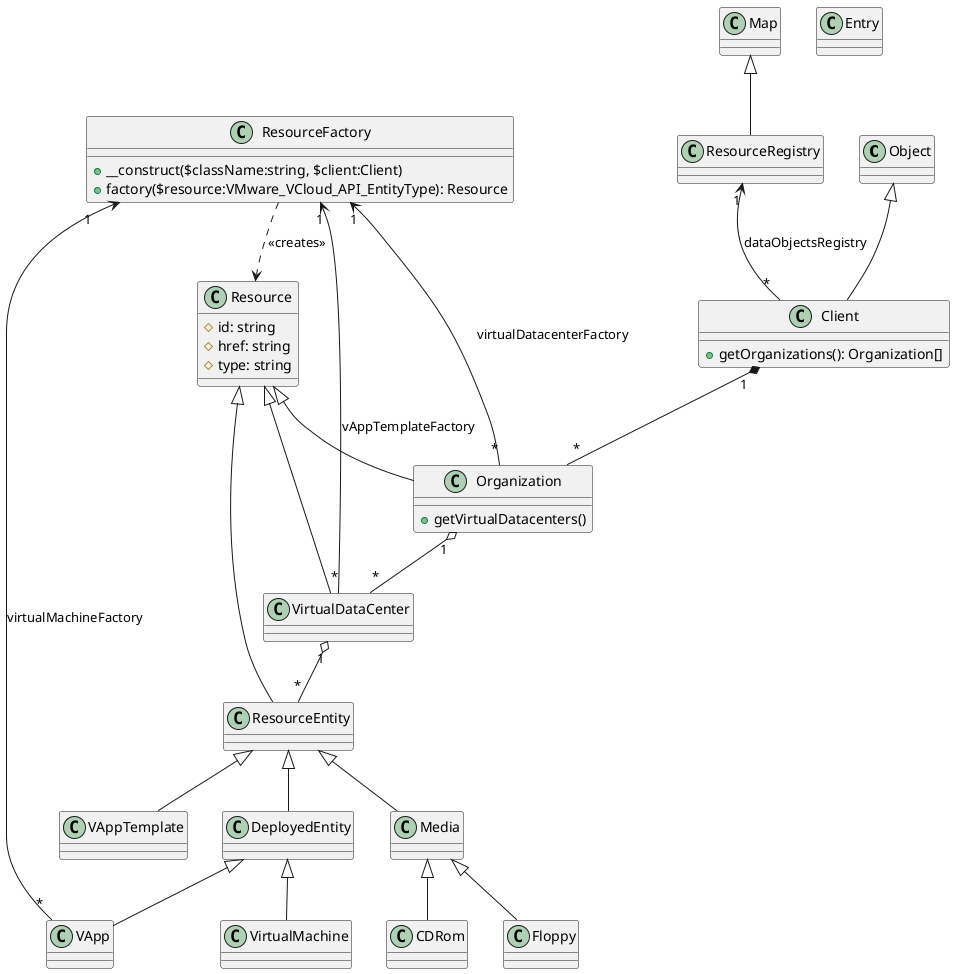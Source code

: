 @startuml

class Object {
}

class Map {
}

class Entry {
}

class Resource {
  # id: string
  # href: string
  # type: string
}

class ResourceFactory {
  +__construct($className:string, $client:Client)
  +factory($resource:VMware_VCloud_API_EntityType): Resource
}

class ResourceRegistry {
}

class Client {
  +getOrganizations(): Organization[]
}

class Organization {
  +getVirtualDatacenters()
}

Client "1" *-- "*" Organization
Organization "1" o-- "*" VirtualDataCenter
VirtualDataCenter "1" o-- "*" ResourceEntity

Map <|-- ResourceRegistry

Object <|-- Client

ResourceRegistry "1" <-- "*" Client : dataObjectsRegistry

ResourceFactory ..> Resource : <<creates>>

Resource <|-- Organization
Resource <|-- VirtualDataCenter
Resource <|-- ResourceEntity

ResourceEntity <|-- DeployedEntity
ResourceEntity <|-- VAppTemplate
ResourceEntity <|-- Media

Media <|-- CDRom
Media <|-- Floppy

DeployedEntity <|-- VApp
DeployedEntity <|-- VirtualMachine

ResourceFactory "1" <-- "*" Organization : virtualDatacenterFactory
ResourceFactory "1" <-- "*" VirtualDataCenter : vAppTemplateFactory
ResourceFactory "1" <-- "*" VApp : virtualMachineFactory

@enduml
